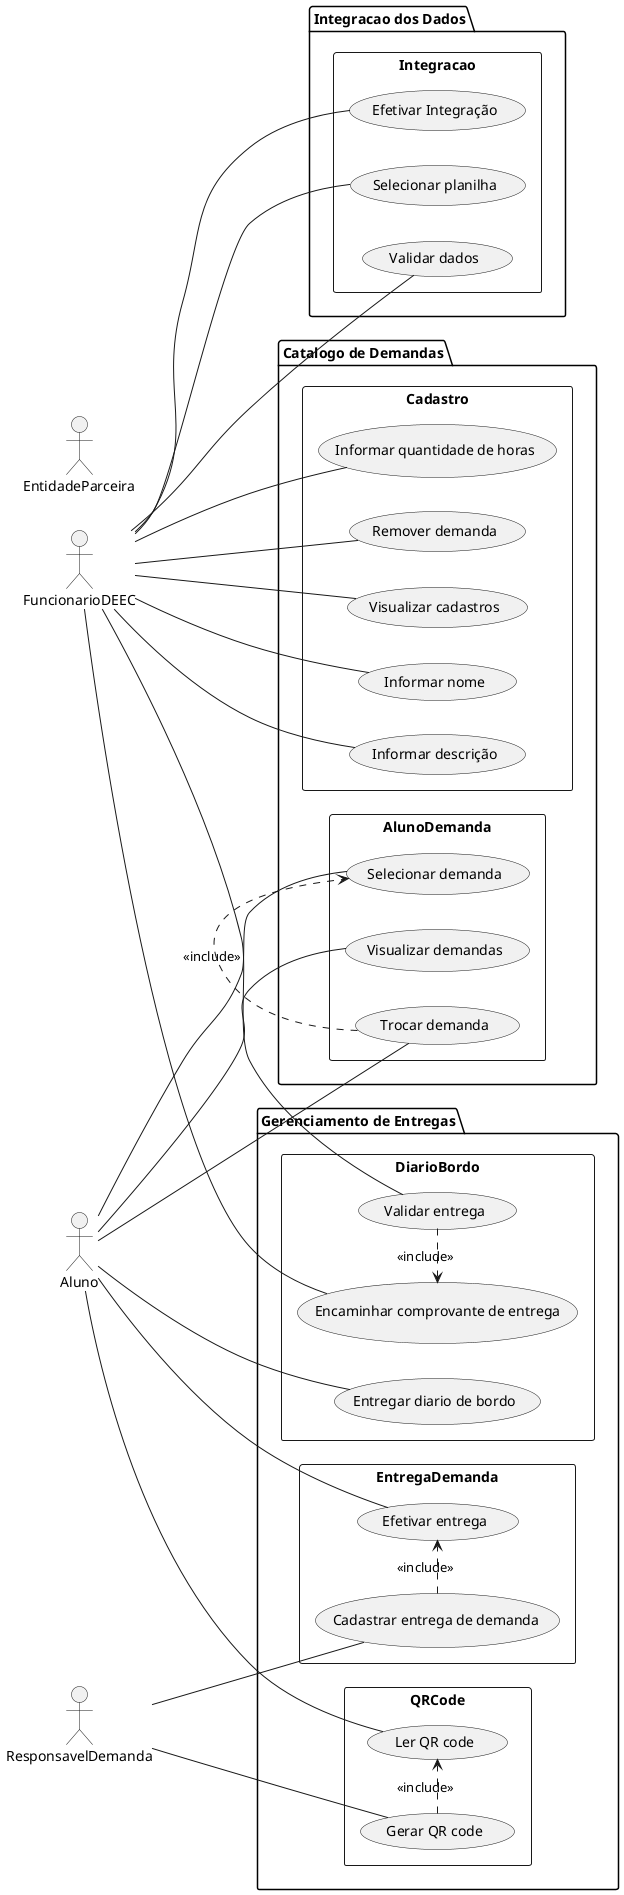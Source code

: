 @startuml

left to right direction

actor FuncionarioDEEC
actor ResponsavelDemanda
actor EntidadeParceira
actor Aluno

package "Catalogo de Demandas" {
    rectangle Cadastro {
        FuncionarioDEEC -- (Informar nome)
        FuncionarioDEEC -- (Informar descrição)
        FuncionarioDEEC -- (Informar quantidade de horas)
        FuncionarioDEEC -- (Remover demanda)
        FuncionarioDEEC -- (Visualizar cadastros)
    }

    rectangle AlunoDemanda {
        Aluno -- (Visualizar demandas)
        Aluno -- (Selecionar demanda)
        Aluno -- (Trocar demanda)
        (Trocar demanda) .> (Selecionar demanda) : <<include>>
    }
}

package "Integracao dos Dados" {
    rectangle Integracao {
        FuncionarioDEEC -- (Selecionar planilha)
        FuncionarioDEEC -- (Validar dados)
        FuncionarioDEEC -- (Efetivar Integração)
    }
}

package "Gerenciamento de Entregas" {
    rectangle QRCode {
        ResponsavelDemanda -- (Gerar QR code)
        Aluno -- (Ler QR code)
        (Gerar QR code) .> (Ler QR code) : <<include>>
    }

    rectangle EntregaDemanda {
        ResponsavelDemanda -- (Cadastrar entrega de demanda)
        Aluno -- (Efetivar entrega)
        (Cadastrar entrega de demanda) .> (Efetivar entrega) : <<include>>
    }

    rectangle DiarioBordo {
        Aluno -- (Entregar diario de bordo)
        FuncionarioDEEC -- (Validar entrega)
        FuncionarioDEEC -- (Encaminhar comprovante de entrega)
        (Validar entrega) .> (Encaminhar comprovante de entrega) : <<include>>
    }
}

@enduml

